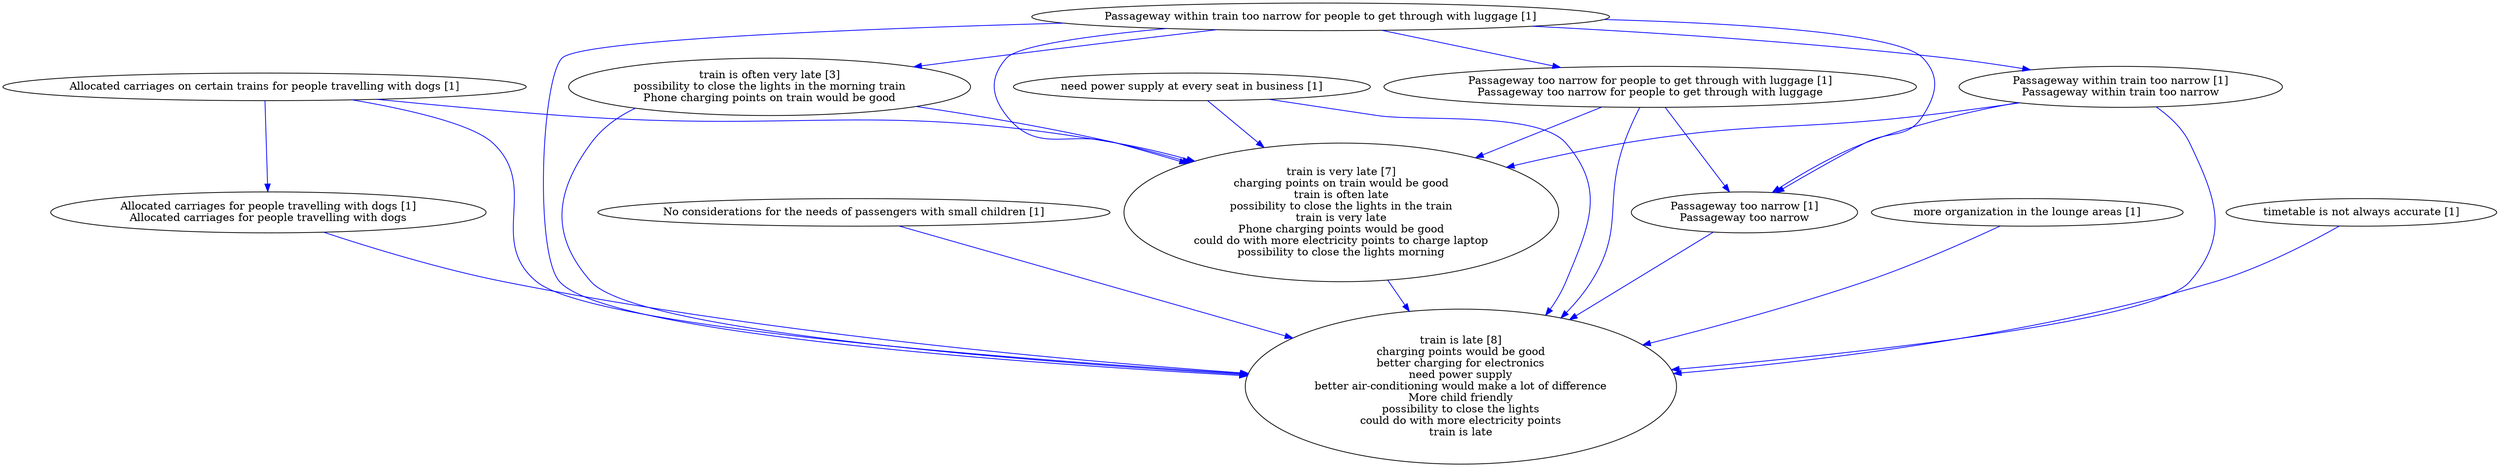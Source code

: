 digraph collapsedGraph {
"train is often very late [3]\npossibility to close the lights in the morning train\nPhone charging points on train would be good""train is very late [7]\ncharging points on train would be good\ntrain is often late\npossibility to close the lights in the train\ntrain is very late\nPhone charging points would be good\ncould do with more electricity points to charge laptop\npossibility to close the lights morning""train is late [8]\ncharging points would be good\nbetter charging for electronics\nneed power supply\nbetter air-conditioning would make a lot of difference\nMore child friendly\npossibility to close the lights\ncould do with more electricity points\ntrain is late""Allocated carriages on certain trains for people travelling with dogs [1]""Allocated carriages for people travelling with dogs [1]\nAllocated carriages for people travelling with dogs""No considerations for the needs of passengers with small children [1]""Passageway within train too narrow for people to get through with luggage [1]""Passageway too narrow for people to get through with luggage [1]\nPassageway too narrow for people to get through with luggage""Passageway too narrow [1]\nPassageway too narrow""Passageway within train too narrow [1]\nPassageway within train too narrow""more organization in the lounge areas [1]""need power supply at every seat in business [1]""timetable is not always accurate [1]""Allocated carriages on certain trains for people travelling with dogs [1]" -> "Allocated carriages for people travelling with dogs [1]\nAllocated carriages for people travelling with dogs" [color=blue]
"Passageway within train too narrow for people to get through with luggage [1]" -> "Passageway too narrow for people to get through with luggage [1]\nPassageway too narrow for people to get through with luggage" [color=blue]
"Passageway too narrow for people to get through with luggage [1]\nPassageway too narrow for people to get through with luggage" -> "Passageway too narrow [1]\nPassageway too narrow" [color=blue]
"Passageway within train too narrow for people to get through with luggage [1]" -> "Passageway within train too narrow [1]\nPassageway within train too narrow" [color=blue]
"Passageway within train too narrow [1]\nPassageway within train too narrow" -> "Passageway too narrow [1]\nPassageway too narrow" [color=blue]
"Passageway within train too narrow for people to get through with luggage [1]" -> "Passageway too narrow [1]\nPassageway too narrow" [color=blue]
"train is very late [7]\ncharging points on train would be good\ntrain is often late\npossibility to close the lights in the train\ntrain is very late\nPhone charging points would be good\ncould do with more electricity points to charge laptop\npossibility to close the lights morning" -> "train is late [8]\ncharging points would be good\nbetter charging for electronics\nneed power supply\nbetter air-conditioning would make a lot of difference\nMore child friendly\npossibility to close the lights\ncould do with more electricity points\ntrain is late" [color=blue]
"Allocated carriages on certain trains for people travelling with dogs [1]" -> "train is late [8]\ncharging points would be good\nbetter charging for electronics\nneed power supply\nbetter air-conditioning would make a lot of difference\nMore child friendly\npossibility to close the lights\ncould do with more electricity points\ntrain is late" [color=blue]
"Allocated carriages for people travelling with dogs [1]\nAllocated carriages for people travelling with dogs" -> "train is late [8]\ncharging points would be good\nbetter charging for electronics\nneed power supply\nbetter air-conditioning would make a lot of difference\nMore child friendly\npossibility to close the lights\ncould do with more electricity points\ntrain is late" [color=blue]
"No considerations for the needs of passengers with small children [1]" -> "train is late [8]\ncharging points would be good\nbetter charging for electronics\nneed power supply\nbetter air-conditioning would make a lot of difference\nMore child friendly\npossibility to close the lights\ncould do with more electricity points\ntrain is late" [color=blue]
"Passageway within train too narrow for people to get through with luggage [1]" -> "train is late [8]\ncharging points would be good\nbetter charging for electronics\nneed power supply\nbetter air-conditioning would make a lot of difference\nMore child friendly\npossibility to close the lights\ncould do with more electricity points\ntrain is late" [color=blue]
"Passageway too narrow for people to get through with luggage [1]\nPassageway too narrow for people to get through with luggage" -> "train is late [8]\ncharging points would be good\nbetter charging for electronics\nneed power supply\nbetter air-conditioning would make a lot of difference\nMore child friendly\npossibility to close the lights\ncould do with more electricity points\ntrain is late" [color=blue]
"Passageway too narrow [1]\nPassageway too narrow" -> "train is late [8]\ncharging points would be good\nbetter charging for electronics\nneed power supply\nbetter air-conditioning would make a lot of difference\nMore child friendly\npossibility to close the lights\ncould do with more electricity points\ntrain is late" [color=blue]
"Passageway within train too narrow [1]\nPassageway within train too narrow" -> "train is late [8]\ncharging points would be good\nbetter charging for electronics\nneed power supply\nbetter air-conditioning would make a lot of difference\nMore child friendly\npossibility to close the lights\ncould do with more electricity points\ntrain is late" [color=blue]
"train is often very late [3]\npossibility to close the lights in the morning train\nPhone charging points on train would be good" -> "train is late [8]\ncharging points would be good\nbetter charging for electronics\nneed power supply\nbetter air-conditioning would make a lot of difference\nMore child friendly\npossibility to close the lights\ncould do with more electricity points\ntrain is late" [color=blue]
"Allocated carriages on certain trains for people travelling with dogs [1]" -> "train is very late [7]\ncharging points on train would be good\ntrain is often late\npossibility to close the lights in the train\ntrain is very late\nPhone charging points would be good\ncould do with more electricity points to charge laptop\npossibility to close the lights morning" [color=blue]
"Passageway within train too narrow for people to get through with luggage [1]" -> "train is very late [7]\ncharging points on train would be good\ntrain is often late\npossibility to close the lights in the train\ntrain is very late\nPhone charging points would be good\ncould do with more electricity points to charge laptop\npossibility to close the lights morning" [color=blue]
"Passageway too narrow for people to get through with luggage [1]\nPassageway too narrow for people to get through with luggage" -> "train is very late [7]\ncharging points on train would be good\ntrain is often late\npossibility to close the lights in the train\ntrain is very late\nPhone charging points would be good\ncould do with more electricity points to charge laptop\npossibility to close the lights morning" [color=blue]
"Passageway within train too narrow [1]\nPassageway within train too narrow" -> "train is very late [7]\ncharging points on train would be good\ntrain is often late\npossibility to close the lights in the train\ntrain is very late\nPhone charging points would be good\ncould do with more electricity points to charge laptop\npossibility to close the lights morning" [color=blue]
"train is often very late [3]\npossibility to close the lights in the morning train\nPhone charging points on train would be good" -> "train is very late [7]\ncharging points on train would be good\ntrain is often late\npossibility to close the lights in the train\ntrain is very late\nPhone charging points would be good\ncould do with more electricity points to charge laptop\npossibility to close the lights morning" [color=blue]
"more organization in the lounge areas [1]" -> "train is late [8]\ncharging points would be good\nbetter charging for electronics\nneed power supply\nbetter air-conditioning would make a lot of difference\nMore child friendly\npossibility to close the lights\ncould do with more electricity points\ntrain is late" [color=blue]
"need power supply at every seat in business [1]" -> "train is late [8]\ncharging points would be good\nbetter charging for electronics\nneed power supply\nbetter air-conditioning would make a lot of difference\nMore child friendly\npossibility to close the lights\ncould do with more electricity points\ntrain is late" [color=blue]
"need power supply at every seat in business [1]" -> "train is very late [7]\ncharging points on train would be good\ntrain is often late\npossibility to close the lights in the train\ntrain is very late\nPhone charging points would be good\ncould do with more electricity points to charge laptop\npossibility to close the lights morning" [color=blue]
"timetable is not always accurate [1]" -> "train is late [8]\ncharging points would be good\nbetter charging for electronics\nneed power supply\nbetter air-conditioning would make a lot of difference\nMore child friendly\npossibility to close the lights\ncould do with more electricity points\ntrain is late" [color=blue]
"Passageway within train too narrow for people to get through with luggage [1]" -> "train is often very late [3]\npossibility to close the lights in the morning train\nPhone charging points on train would be good" [color=blue]
}